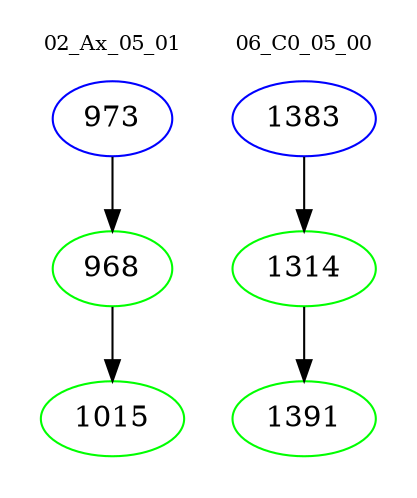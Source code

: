 digraph{
subgraph cluster_0 {
color = white
label = "02_Ax_05_01";
fontsize=10;
T0_973 [label="973", color="blue"]
T0_973 -> T0_968 [color="black"]
T0_968 [label="968", color="green"]
T0_968 -> T0_1015 [color="black"]
T0_1015 [label="1015", color="green"]
}
subgraph cluster_1 {
color = white
label = "06_C0_05_00";
fontsize=10;
T1_1383 [label="1383", color="blue"]
T1_1383 -> T1_1314 [color="black"]
T1_1314 [label="1314", color="green"]
T1_1314 -> T1_1391 [color="black"]
T1_1391 [label="1391", color="green"]
}
}
